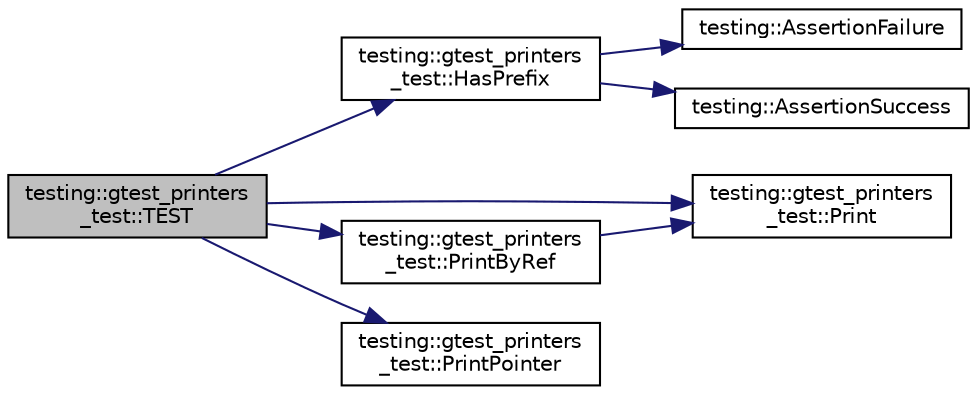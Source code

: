 digraph "testing::gtest_printers_test::TEST"
{
 // LATEX_PDF_SIZE
  bgcolor="transparent";
  edge [fontname="Helvetica",fontsize="10",labelfontname="Helvetica",labelfontsize="10"];
  node [fontname="Helvetica",fontsize="10",shape=record];
  rankdir="LR";
  Node1 [label="testing::gtest_printers\l_test::TEST",height=0.2,width=0.4,color="black", fillcolor="grey75", style="filled", fontcolor="black",tooltip=" "];
  Node1 -> Node2 [color="midnightblue",fontsize="10",style="solid",fontname="Helvetica"];
  Node2 [label="testing::gtest_printers\l_test::HasPrefix",height=0.2,width=0.4,color="black",URL="$namespacetesting_1_1gtest__printers__test.html#abbd436200da6c80944c8a7504fb56ea1",tooltip=" "];
  Node2 -> Node3 [color="midnightblue",fontsize="10",style="solid",fontname="Helvetica"];
  Node3 [label="testing::AssertionFailure",height=0.2,width=0.4,color="black",URL="$namespacetesting.html#a75cb789614cb1c28c34627a4a3c053df",tooltip=" "];
  Node2 -> Node4 [color="midnightblue",fontsize="10",style="solid",fontname="Helvetica"];
  Node4 [label="testing::AssertionSuccess",height=0.2,width=0.4,color="black",URL="$namespacetesting.html#ac1d0baedb17286c5c6c87bd1a45da8ac",tooltip=" "];
  Node1 -> Node5 [color="midnightblue",fontsize="10",style="solid",fontname="Helvetica"];
  Node5 [label="testing::gtest_printers\l_test::Print",height=0.2,width=0.4,color="black",URL="$namespacetesting_1_1gtest__printers__test.html#ab1fefdb330a473343afa3cc6d46a65f6",tooltip=" "];
  Node1 -> Node6 [color="midnightblue",fontsize="10",style="solid",fontname="Helvetica"];
  Node6 [label="testing::gtest_printers\l_test::PrintByRef",height=0.2,width=0.4,color="black",URL="$namespacetesting_1_1gtest__printers__test.html#a680e1fd7cfbae100466abe89567a0ee9",tooltip=" "];
  Node6 -> Node5 [color="midnightblue",fontsize="10",style="solid",fontname="Helvetica"];
  Node1 -> Node7 [color="midnightblue",fontsize="10",style="solid",fontname="Helvetica"];
  Node7 [label="testing::gtest_printers\l_test::PrintPointer",height=0.2,width=0.4,color="black",URL="$namespacetesting_1_1gtest__printers__test.html#ac1a9747bc3353294dd18c295a03915e2",tooltip=" "];
}
